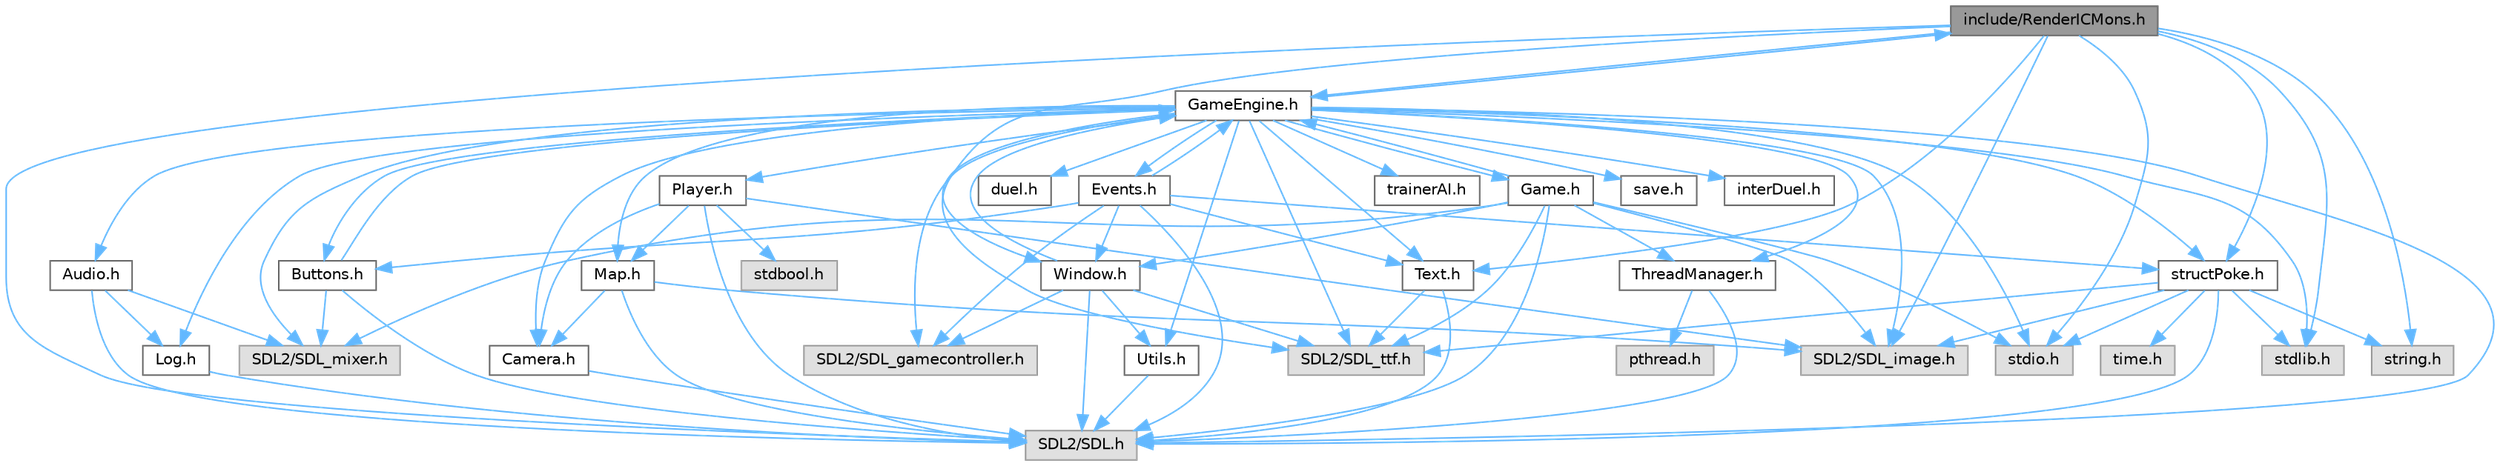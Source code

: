 digraph "include/RenderICMons.h"
{
 // LATEX_PDF_SIZE
  bgcolor="transparent";
  edge [fontname=Helvetica,fontsize=10,labelfontname=Helvetica,labelfontsize=10];
  node [fontname=Helvetica,fontsize=10,shape=box,height=0.2,width=0.4];
  Node1 [id="Node000001",label="include/RenderICMons.h",height=0.2,width=0.4,color="gray40", fillcolor="grey60", style="filled", fontcolor="black",tooltip="Définition et gestion du rendu des ICMons."];
  Node1 -> Node2 [id="edge83_Node000001_Node000002",color="steelblue1",style="solid",tooltip=" "];
  Node2 [id="Node000002",label="SDL2/SDL.h",height=0.2,width=0.4,color="grey60", fillcolor="#E0E0E0", style="filled",tooltip=" "];
  Node1 -> Node3 [id="edge84_Node000001_Node000003",color="steelblue1",style="solid",tooltip=" "];
  Node3 [id="Node000003",label="SDL2/SDL_image.h",height=0.2,width=0.4,color="grey60", fillcolor="#E0E0E0", style="filled",tooltip=" "];
  Node1 -> Node4 [id="edge85_Node000001_Node000004",color="steelblue1",style="solid",tooltip=" "];
  Node4 [id="Node000004",label="SDL2/SDL_ttf.h",height=0.2,width=0.4,color="grey60", fillcolor="#E0E0E0", style="filled",tooltip=" "];
  Node1 -> Node5 [id="edge86_Node000001_Node000005",color="steelblue1",style="solid",tooltip=" "];
  Node5 [id="Node000005",label="stdio.h",height=0.2,width=0.4,color="grey60", fillcolor="#E0E0E0", style="filled",tooltip=" "];
  Node1 -> Node6 [id="edge87_Node000001_Node000006",color="steelblue1",style="solid",tooltip=" "];
  Node6 [id="Node000006",label="stdlib.h",height=0.2,width=0.4,color="grey60", fillcolor="#E0E0E0", style="filled",tooltip=" "];
  Node1 -> Node7 [id="edge88_Node000001_Node000007",color="steelblue1",style="solid",tooltip=" "];
  Node7 [id="Node000007",label="string.h",height=0.2,width=0.4,color="grey60", fillcolor="#E0E0E0", style="filled",tooltip=" "];
  Node1 -> Node8 [id="edge89_Node000001_Node000008",color="steelblue1",style="solid",tooltip=" "];
  Node8 [id="Node000008",label="GameEngine.h",height=0.2,width=0.4,color="grey40", fillcolor="white", style="filled",URL="$d7/d1f/GameEngine_8h.html",tooltip="Définition et gestion du moteur de jeu."];
  Node8 -> Node2 [id="edge90_Node000008_Node000002",color="steelblue1",style="solid",tooltip=" "];
  Node8 -> Node9 [id="edge91_Node000008_Node000009",color="steelblue1",style="solid",tooltip=" "];
  Node9 [id="Node000009",label="SDL2/SDL_mixer.h",height=0.2,width=0.4,color="grey60", fillcolor="#E0E0E0", style="filled",tooltip=" "];
  Node8 -> Node3 [id="edge92_Node000008_Node000003",color="steelblue1",style="solid",tooltip=" "];
  Node8 -> Node4 [id="edge93_Node000008_Node000004",color="steelblue1",style="solid",tooltip=" "];
  Node8 -> Node10 [id="edge94_Node000008_Node000010",color="steelblue1",style="solid",tooltip=" "];
  Node10 [id="Node000010",label="SDL2/SDL_gamecontroller.h",height=0.2,width=0.4,color="grey60", fillcolor="#E0E0E0", style="filled",tooltip=" "];
  Node8 -> Node5 [id="edge95_Node000008_Node000005",color="steelblue1",style="solid",tooltip=" "];
  Node8 -> Node6 [id="edge96_Node000008_Node000006",color="steelblue1",style="solid",tooltip=" "];
  Node8 -> Node11 [id="edge97_Node000008_Node000011",color="steelblue1",style="solid",tooltip=" "];
  Node11 [id="Node000011",label="Log.h",height=0.2,width=0.4,color="grey40", fillcolor="white", style="filled",URL="$d1/d45/Log_8h.html",tooltip=" "];
  Node11 -> Node2 [id="edge98_Node000011_Node000002",color="steelblue1",style="solid",tooltip=" "];
  Node8 -> Node12 [id="edge99_Node000008_Node000012",color="steelblue1",style="solid",tooltip=" "];
  Node12 [id="Node000012",label="Audio.h",height=0.2,width=0.4,color="grey40", fillcolor="white", style="filled",URL="$d8/daa/Audio_8h.html",tooltip=" "];
  Node12 -> Node11 [id="edge100_Node000012_Node000011",color="steelblue1",style="solid",tooltip=" "];
  Node12 -> Node9 [id="edge101_Node000012_Node000009",color="steelblue1",style="solid",tooltip=" "];
  Node12 -> Node2 [id="edge102_Node000012_Node000002",color="steelblue1",style="solid",tooltip=" "];
  Node8 -> Node13 [id="edge103_Node000008_Node000013",color="steelblue1",style="solid",tooltip=" "];
  Node13 [id="Node000013",label="Buttons.h",height=0.2,width=0.4,color="grey40", fillcolor="white", style="filled",URL="$d3/d70/Buttons_8h.html",tooltip=" "];
  Node13 -> Node2 [id="edge104_Node000013_Node000002",color="steelblue1",style="solid",tooltip=" "];
  Node13 -> Node9 [id="edge105_Node000013_Node000009",color="steelblue1",style="solid",tooltip=" "];
  Node13 -> Node8 [id="edge106_Node000013_Node000008",color="steelblue1",style="solid",tooltip=" "];
  Node8 -> Node14 [id="edge107_Node000008_Node000014",color="steelblue1",style="solid",tooltip=" "];
  Node14 [id="Node000014",label="structPoke.h",height=0.2,width=0.4,color="grey40", fillcolor="white", style="filled",URL="$da/d71/structPoke_8h.html",tooltip=" "];
  Node14 -> Node5 [id="edge108_Node000014_Node000005",color="steelblue1",style="solid",tooltip=" "];
  Node14 -> Node6 [id="edge109_Node000014_Node000006",color="steelblue1",style="solid",tooltip=" "];
  Node14 -> Node15 [id="edge110_Node000014_Node000015",color="steelblue1",style="solid",tooltip=" "];
  Node15 [id="Node000015",label="time.h",height=0.2,width=0.4,color="grey60", fillcolor="#E0E0E0", style="filled",tooltip=" "];
  Node14 -> Node7 [id="edge111_Node000014_Node000007",color="steelblue1",style="solid",tooltip=" "];
  Node14 -> Node2 [id="edge112_Node000014_Node000002",color="steelblue1",style="solid",tooltip=" "];
  Node14 -> Node3 [id="edge113_Node000014_Node000003",color="steelblue1",style="solid",tooltip=" "];
  Node14 -> Node4 [id="edge114_Node000014_Node000004",color="steelblue1",style="solid",tooltip=" "];
  Node8 -> Node16 [id="edge115_Node000008_Node000016",color="steelblue1",style="solid",tooltip=" "];
  Node16 [id="Node000016",label="duel.h",height=0.2,width=0.4,color="grey40", fillcolor="white", style="filled",URL="$d6/d8e/duel_8h.html",tooltip=" "];
  Node8 -> Node17 [id="edge116_Node000008_Node000017",color="steelblue1",style="solid",tooltip=" "];
  Node17 [id="Node000017",label="trainerAI.h",height=0.2,width=0.4,color="grey40", fillcolor="white", style="filled",URL="$df/d27/trainerAI_8h.html",tooltip=" "];
  Node8 -> Node18 [id="edge117_Node000008_Node000018",color="steelblue1",style="solid",tooltip=" "];
  Node18 [id="Node000018",label="save.h",height=0.2,width=0.4,color="grey40", fillcolor="white", style="filled",URL="$d5/d5e/save_8h.html",tooltip="Save the player's data in a file."];
  Node8 -> Node19 [id="edge118_Node000008_Node000019",color="steelblue1",style="solid",tooltip=" "];
  Node19 [id="Node000019",label="interDuel.h",height=0.2,width=0.4,color="grey40", fillcolor="white", style="filled",URL="$da/d1d/interDuel_8h.html",tooltip=" "];
  Node8 -> Node20 [id="edge119_Node000008_Node000020",color="steelblue1",style="solid",tooltip=" "];
  Node20 [id="Node000020",label="Utils.h",height=0.2,width=0.4,color="grey40", fillcolor="white", style="filled",URL="$d9/ded/Utils_8h.html",tooltip="Fonctions utilitaires pour l'application."];
  Node20 -> Node2 [id="edge120_Node000020_Node000002",color="steelblue1",style="solid",tooltip=" "];
  Node8 -> Node21 [id="edge121_Node000008_Node000021",color="steelblue1",style="solid",tooltip=" "];
  Node21 [id="Node000021",label="Text.h",height=0.2,width=0.4,color="grey40", fillcolor="white", style="filled",URL="$d6/d35/Text_8h.html",tooltip="Définition et gestion des éléments de texte."];
  Node21 -> Node2 [id="edge122_Node000021_Node000002",color="steelblue1",style="solid",tooltip=" "];
  Node21 -> Node4 [id="edge123_Node000021_Node000004",color="steelblue1",style="solid",tooltip=" "];
  Node8 -> Node22 [id="edge124_Node000008_Node000022",color="steelblue1",style="solid",tooltip=" "];
  Node22 [id="Node000022",label="Window.h",height=0.2,width=0.4,color="grey40", fillcolor="white", style="filled",URL="$d3/ded/Window_8h.html",tooltip="Définition et gestion de la fenêtre principale de l'application."];
  Node22 -> Node2 [id="edge125_Node000022_Node000002",color="steelblue1",style="solid",tooltip=" "];
  Node22 -> Node4 [id="edge126_Node000022_Node000004",color="steelblue1",style="solid",tooltip=" "];
  Node22 -> Node10 [id="edge127_Node000022_Node000010",color="steelblue1",style="solid",tooltip=" "];
  Node22 -> Node8 [id="edge128_Node000022_Node000008",color="steelblue1",style="solid",tooltip=" "];
  Node22 -> Node20 [id="edge129_Node000022_Node000020",color="steelblue1",style="solid",tooltip=" "];
  Node8 -> Node23 [id="edge130_Node000008_Node000023",color="steelblue1",style="solid",tooltip=" "];
  Node23 [id="Node000023",label="Map.h",height=0.2,width=0.4,color="grey40", fillcolor="white", style="filled",URL="$df/d79/Map_8h.html",tooltip=" "];
  Node23 -> Node2 [id="edge131_Node000023_Node000002",color="steelblue1",style="solid",tooltip=" "];
  Node23 -> Node3 [id="edge132_Node000023_Node000003",color="steelblue1",style="solid",tooltip=" "];
  Node23 -> Node24 [id="edge133_Node000023_Node000024",color="steelblue1",style="solid",tooltip=" "];
  Node24 [id="Node000024",label="Camera.h",height=0.2,width=0.4,color="grey40", fillcolor="white", style="filled",URL="$dd/de4/Camera_8h.html",tooltip=" "];
  Node24 -> Node2 [id="edge134_Node000024_Node000002",color="steelblue1",style="solid",tooltip=" "];
  Node8 -> Node25 [id="edge135_Node000008_Node000025",color="steelblue1",style="solid",tooltip=" "];
  Node25 [id="Node000025",label="Player.h",height=0.2,width=0.4,color="grey40", fillcolor="white", style="filled",URL="$da/dbf/Player_8h.html",tooltip=" "];
  Node25 -> Node2 [id="edge136_Node000025_Node000002",color="steelblue1",style="solid",tooltip=" "];
  Node25 -> Node3 [id="edge137_Node000025_Node000003",color="steelblue1",style="solid",tooltip=" "];
  Node25 -> Node23 [id="edge138_Node000025_Node000023",color="steelblue1",style="solid",tooltip=" "];
  Node25 -> Node24 [id="edge139_Node000025_Node000024",color="steelblue1",style="solid",tooltip=" "];
  Node25 -> Node26 [id="edge140_Node000025_Node000026",color="steelblue1",style="solid",tooltip=" "];
  Node26 [id="Node000026",label="stdbool.h",height=0.2,width=0.4,color="grey60", fillcolor="#E0E0E0", style="filled",tooltip=" "];
  Node8 -> Node24 [id="edge141_Node000008_Node000024",color="steelblue1",style="solid",tooltip=" "];
  Node8 -> Node27 [id="edge142_Node000008_Node000027",color="steelblue1",style="solid",tooltip=" "];
  Node27 [id="Node000027",label="ThreadManager.h",height=0.2,width=0.4,color="grey40", fillcolor="white", style="filled",URL="$d0/daa/ThreadManager_8h.html",tooltip=" "];
  Node27 -> Node28 [id="edge143_Node000027_Node000028",color="steelblue1",style="solid",tooltip=" "];
  Node28 [id="Node000028",label="pthread.h",height=0.2,width=0.4,color="grey60", fillcolor="#E0E0E0", style="filled",tooltip=" "];
  Node27 -> Node2 [id="edge144_Node000027_Node000002",color="steelblue1",style="solid",tooltip=" "];
  Node8 -> Node29 [id="edge145_Node000008_Node000029",color="steelblue1",style="solid",tooltip=" "];
  Node29 [id="Node000029",label="Game.h",height=0.2,width=0.4,color="grey40", fillcolor="white", style="filled",URL="$d3/d5f/Game_8h.html",tooltip=" "];
  Node29 -> Node2 [id="edge146_Node000029_Node000002",color="steelblue1",style="solid",tooltip=" "];
  Node29 -> Node9 [id="edge147_Node000029_Node000009",color="steelblue1",style="solid",tooltip=" "];
  Node29 -> Node3 [id="edge148_Node000029_Node000003",color="steelblue1",style="solid",tooltip=" "];
  Node29 -> Node4 [id="edge149_Node000029_Node000004",color="steelblue1",style="solid",tooltip=" "];
  Node29 -> Node5 [id="edge150_Node000029_Node000005",color="steelblue1",style="solid",tooltip=" "];
  Node29 -> Node22 [id="edge151_Node000029_Node000022",color="steelblue1",style="solid",tooltip=" "];
  Node29 -> Node8 [id="edge152_Node000029_Node000008",color="steelblue1",style="solid",tooltip=" "];
  Node29 -> Node27 [id="edge153_Node000029_Node000027",color="steelblue1",style="solid",tooltip=" "];
  Node8 -> Node30 [id="edge154_Node000008_Node000030",color="steelblue1",style="solid",tooltip=" "];
  Node30 [id="Node000030",label="Events.h",height=0.2,width=0.4,color="grey40", fillcolor="white", style="filled",URL="$d0/dbb/Events_8h.html",tooltip=" "];
  Node30 -> Node8 [id="edge155_Node000030_Node000008",color="steelblue1",style="solid",tooltip=" "];
  Node30 -> Node22 [id="edge156_Node000030_Node000022",color="steelblue1",style="solid",tooltip=" "];
  Node30 -> Node13 [id="edge157_Node000030_Node000013",color="steelblue1",style="solid",tooltip=" "];
  Node30 -> Node21 [id="edge158_Node000030_Node000021",color="steelblue1",style="solid",tooltip=" "];
  Node30 -> Node14 [id="edge159_Node000030_Node000014",color="steelblue1",style="solid",tooltip=" "];
  Node30 -> Node2 [id="edge160_Node000030_Node000002",color="steelblue1",style="solid",tooltip=" "];
  Node30 -> Node10 [id="edge161_Node000030_Node000010",color="steelblue1",style="solid",tooltip=" "];
  Node8 -> Node1 [id="edge162_Node000008_Node000001",color="steelblue1",style="solid",tooltip=" "];
  Node1 -> Node21 [id="edge163_Node000001_Node000021",color="steelblue1",style="solid",tooltip=" "];
  Node1 -> Node14 [id="edge164_Node000001_Node000014",color="steelblue1",style="solid",tooltip=" "];
}
